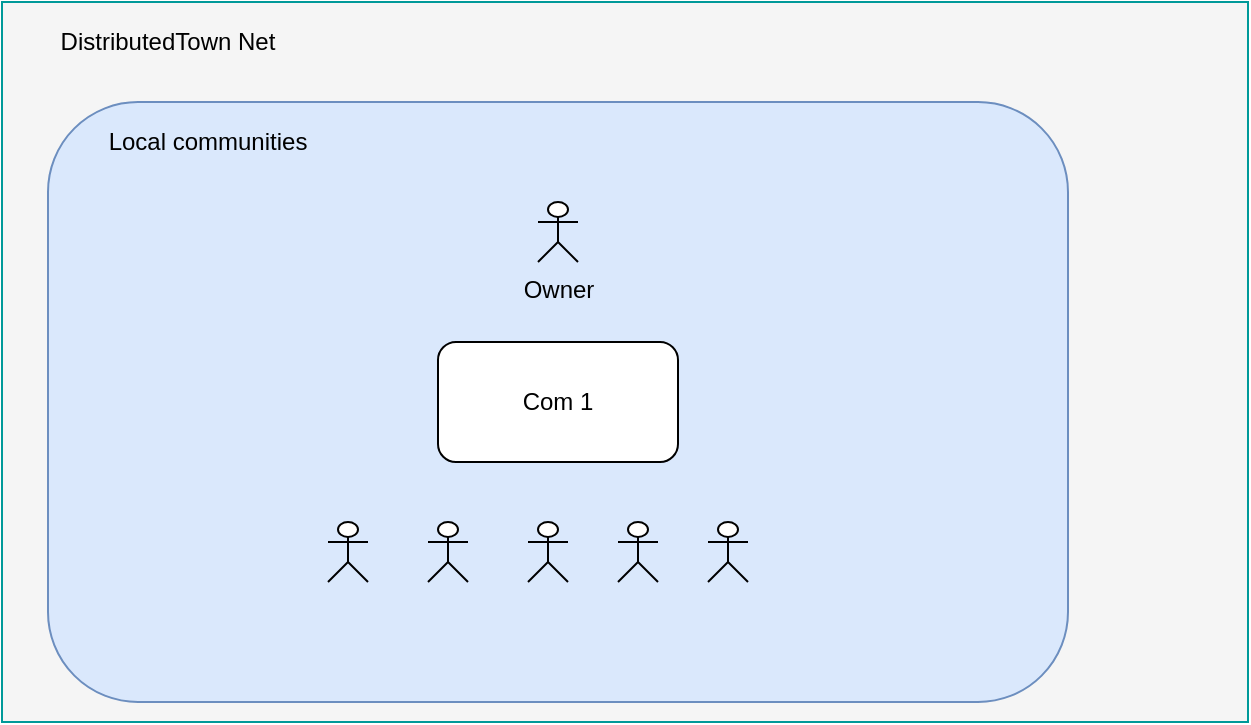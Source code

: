 <mxfile version="14.2.9" type="device"><diagram id="ejGaoRQ9apdCCcGiclsS" name="Page-1"><mxGraphModel dx="946" dy="444" grid="1" gridSize="10" guides="1" tooltips="1" connect="1" arrows="1" fold="1" page="1" pageScale="1" pageWidth="850" pageHeight="1100" math="0" shadow="0"><root><mxCell id="0"/><mxCell id="1" parent="0"/><mxCell id="8zSC2el9P8R5CCTkwI73-1" value="" style="whiteSpace=wrap;html=1;strokeColor=#009999;strokeWidth=1;fillColor=#f5f5f5;fontSize=14;" vertex="1" parent="1"><mxGeometry x="117" y="290" width="623" height="360" as="geometry"/></mxCell><mxCell id="8zSC2el9P8R5CCTkwI73-3" value="DistributedTown Net" style="text;html=1;strokeColor=none;fillColor=none;align=center;verticalAlign=middle;whiteSpace=wrap;rounded=0;" vertex="1" parent="1"><mxGeometry x="130" y="300" width="140" height="20" as="geometry"/></mxCell><mxCell id="8zSC2el9P8R5CCTkwI73-5" value="" style="rounded=1;whiteSpace=wrap;html=1;fillColor=#dae8fc;strokeColor=#6c8ebf;" vertex="1" parent="1"><mxGeometry x="140" y="340" width="510" height="300" as="geometry"/></mxCell><mxCell id="8zSC2el9P8R5CCTkwI73-6" value="Local communities" style="text;html=1;strokeColor=none;fillColor=none;align=center;verticalAlign=middle;whiteSpace=wrap;rounded=0;" vertex="1" parent="1"><mxGeometry x="160" y="350" width="120" height="20" as="geometry"/></mxCell><mxCell id="8zSC2el9P8R5CCTkwI73-7" value="Com 1" style="rounded=1;whiteSpace=wrap;html=1;" vertex="1" parent="1"><mxGeometry x="335" y="460" width="120" height="60" as="geometry"/></mxCell><mxCell id="8zSC2el9P8R5CCTkwI73-11" value="" style="shape=umlActor;verticalLabelPosition=bottom;verticalAlign=top;html=1;" vertex="1" parent="1"><mxGeometry x="425" y="550" width="20" height="30" as="geometry"/></mxCell><mxCell id="8zSC2el9P8R5CCTkwI73-12" value="" style="shape=umlActor;verticalLabelPosition=bottom;verticalAlign=top;html=1;" vertex="1" parent="1"><mxGeometry x="380" y="550" width="20" height="30" as="geometry"/></mxCell><mxCell id="8zSC2el9P8R5CCTkwI73-13" value="Owner" style="shape=umlActor;verticalLabelPosition=bottom;verticalAlign=top;html=1;" vertex="1" parent="1"><mxGeometry x="385" y="390" width="20" height="30" as="geometry"/></mxCell><mxCell id="8zSC2el9P8R5CCTkwI73-14" value="" style="shape=umlActor;verticalLabelPosition=bottom;verticalAlign=top;html=1;" vertex="1" parent="1"><mxGeometry x="330" y="550" width="20" height="30" as="geometry"/></mxCell><mxCell id="8zSC2el9P8R5CCTkwI73-15" value="" style="shape=umlActor;verticalLabelPosition=bottom;verticalAlign=top;html=1;" vertex="1" parent="1"><mxGeometry x="280" y="550" width="20" height="30" as="geometry"/></mxCell><mxCell id="8zSC2el9P8R5CCTkwI73-18" value="" style="shape=umlActor;verticalLabelPosition=bottom;verticalAlign=top;html=1;" vertex="1" parent="1"><mxGeometry x="470" y="550" width="20" height="30" as="geometry"/></mxCell></root></mxGraphModel></diagram></mxfile>